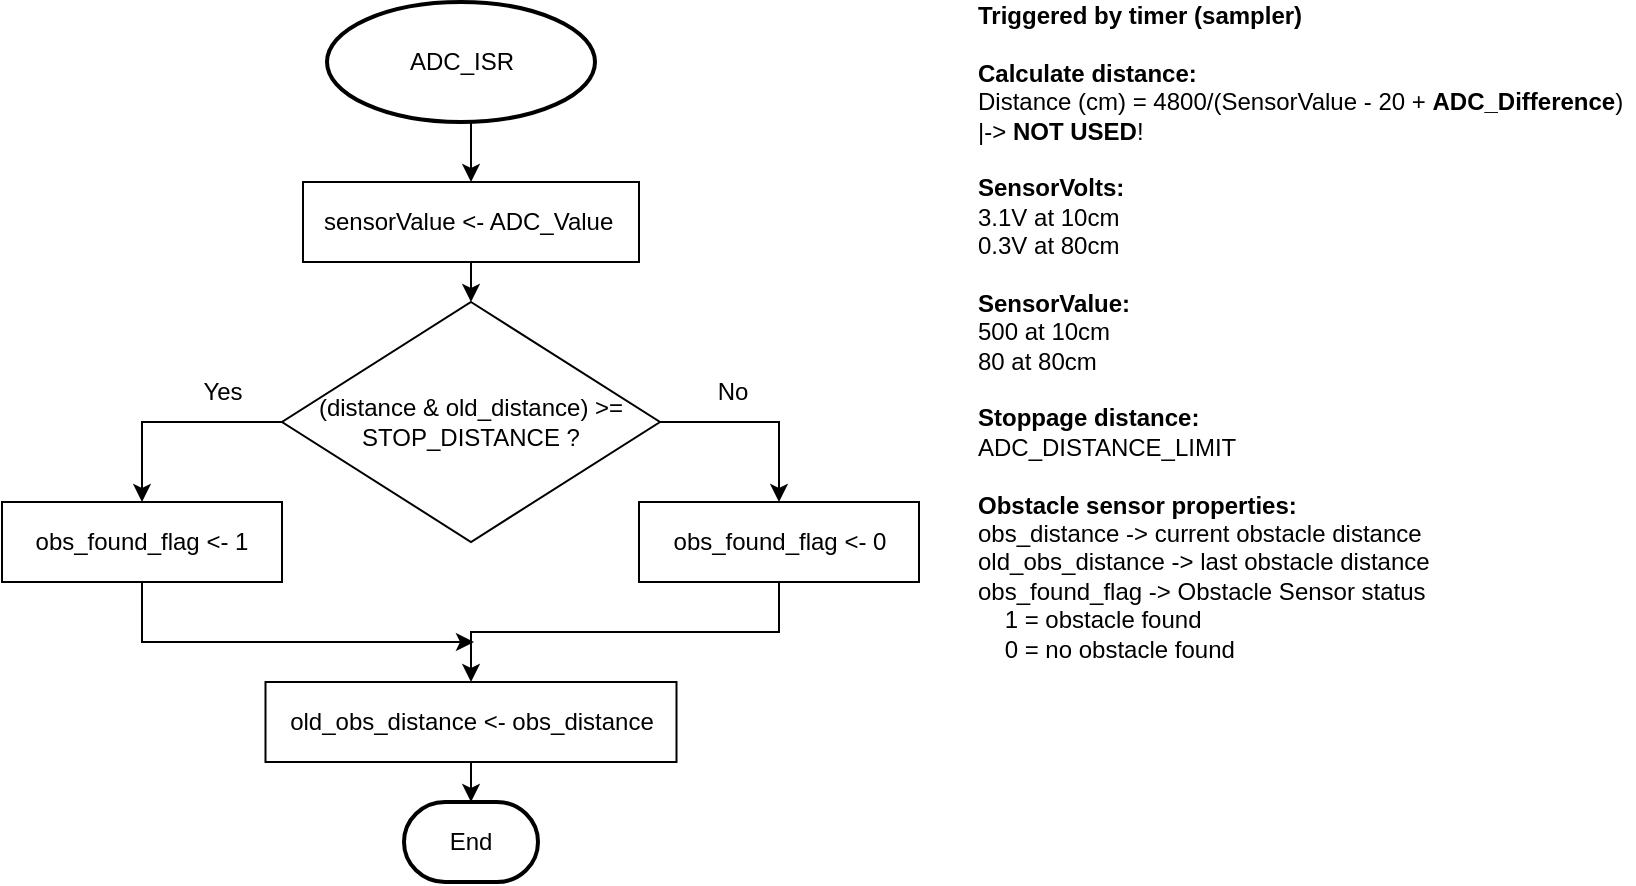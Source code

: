 <mxfile version="14.4.3" type="device" pages="2"><diagram id="zXB-QTWCgHjaD_UmHKEn" name="Obstacle Detector"><mxGraphModel dx="782" dy="537" grid="1" gridSize="10" guides="1" tooltips="1" connect="1" arrows="1" fold="1" page="1" pageScale="1" pageWidth="827" pageHeight="1169" math="0" shadow="0"><root><mxCell id="0"/><mxCell id="1" parent="0"/><mxCell id="hERgeJ6GIpc3N00d1zGr-1" value="&lt;b&gt;Triggered by timer (sampler)&lt;br&gt;&lt;br&gt;Calculate distance:&lt;br&gt;&lt;/b&gt;Distance (cm) = 4800/(SensorValue - 20 + &lt;b&gt;ADC_Difference&lt;/b&gt;)&lt;br&gt;|-&amp;gt; &lt;b&gt;NOT USED&lt;/b&gt;!&lt;br&gt;&lt;br&gt;&lt;b&gt;SensorVolts:&lt;/b&gt;&lt;br&gt;3.1V at 10cm&lt;br&gt;0.3V at 80cm&lt;br&gt;&lt;br&gt;&lt;b&gt;SensorValue:&lt;br&gt;&lt;/b&gt;500 at 10cm&lt;br&gt;80 at 80cm&lt;br&gt;&lt;br&gt;&lt;b&gt;Stoppage distance:&lt;/b&gt;&lt;br&gt;ADC_DISTANCE_LIMIT&lt;br&gt;&lt;br&gt;&lt;b&gt;Obstacle sensor properties:&lt;br&gt;&lt;/b&gt;&lt;span style=&quot;text-align: center&quot;&gt;obs_distance -&amp;gt; current obstacle distance&lt;br&gt;&lt;/span&gt;old_obs_distance -&amp;gt; last obstacle distance&lt;br&gt;obs_found_flag -&amp;gt; Obstacle Sensor status&lt;br&gt;&amp;nbsp; &amp;nbsp; 1 = obstacle found&lt;br&gt;&amp;nbsp; &amp;nbsp; 0 = no obstacle found" style="text;html=1;strokeColor=none;fillColor=none;align=left;verticalAlign=middle;whiteSpace=wrap;rounded=0;" parent="1" vertex="1"><mxGeometry x="497" y="20" width="330" height="330" as="geometry"/></mxCell><mxCell id="nv-L1YiCQC5NOXt7WnT0-2" style="edgeStyle=orthogonalEdgeStyle;rounded=0;orthogonalLoop=1;jettySize=auto;html=1;exitX=0.5;exitY=1;exitDx=0;exitDy=0;exitPerimeter=0;entryX=0.5;entryY=0;entryDx=0;entryDy=0;" edge="1" parent="1" source="hERgeJ6GIpc3N00d1zGr-2" target="nv-L1YiCQC5NOXt7WnT0-1"><mxGeometry relative="1" as="geometry"/></mxCell><mxCell id="hERgeJ6GIpc3N00d1zGr-2" value="ADC_ISR" style="strokeWidth=2;html=1;shape=mxgraph.flowchart.start_1;whiteSpace=wrap;" parent="1" vertex="1"><mxGeometry x="173.5" y="20" width="134" height="60" as="geometry"/></mxCell><mxCell id="hERgeJ6GIpc3N00d1zGr-11" style="edgeStyle=orthogonalEdgeStyle;rounded=0;orthogonalLoop=1;jettySize=auto;html=1;exitX=0;exitY=0.5;exitDx=0;exitDy=0;entryX=0.5;entryY=0;entryDx=0;entryDy=0;" parent="1" source="hERgeJ6GIpc3N00d1zGr-9" target="hERgeJ6GIpc3N00d1zGr-10" edge="1"><mxGeometry relative="1" as="geometry"/></mxCell><mxCell id="2HFQiW6q3KTfWursCWKJ-4" style="edgeStyle=orthogonalEdgeStyle;rounded=0;orthogonalLoop=1;jettySize=auto;html=1;exitX=1;exitY=0.5;exitDx=0;exitDy=0;entryX=0.5;entryY=0;entryDx=0;entryDy=0;" edge="1" parent="1" source="hERgeJ6GIpc3N00d1zGr-9" target="2HFQiW6q3KTfWursCWKJ-3"><mxGeometry relative="1" as="geometry"/></mxCell><mxCell id="hERgeJ6GIpc3N00d1zGr-9" value="(distance &amp;amp; old_distance) &amp;gt;=&lt;br&gt;&lt;div style=&quot;text-align: center&quot;&gt;&lt;span style=&quot;text-align: left&quot;&gt;STOP_DISTANCE&amp;nbsp;&lt;/span&gt;&lt;span style=&quot;text-align: left&quot;&gt;?&lt;/span&gt;&lt;/div&gt;" style="rhombus;whiteSpace=wrap;html=1;align=center;" parent="1" vertex="1"><mxGeometry x="151" y="170" width="189" height="120" as="geometry"/></mxCell><mxCell id="2HFQiW6q3KTfWursCWKJ-6" style="edgeStyle=orthogonalEdgeStyle;rounded=0;orthogonalLoop=1;jettySize=auto;html=1;exitX=0.5;exitY=1;exitDx=0;exitDy=0;" edge="1" parent="1" source="hERgeJ6GIpc3N00d1zGr-10"><mxGeometry relative="1" as="geometry"><mxPoint x="247" y="340" as="targetPoint"/><Array as="points"><mxPoint x="81" y="340"/></Array></mxGeometry></mxCell><mxCell id="hERgeJ6GIpc3N00d1zGr-10" value="obs_found_flag &amp;lt;- 1" style="rounded=0;whiteSpace=wrap;html=1;align=center;" parent="1" vertex="1"><mxGeometry x="11" y="270" width="140" height="40" as="geometry"/></mxCell><mxCell id="hERgeJ6GIpc3N00d1zGr-17" value="End" style="strokeWidth=2;html=1;shape=mxgraph.flowchart.terminator;whiteSpace=wrap;align=center;" parent="1" vertex="1"><mxGeometry x="212" y="420" width="67" height="40" as="geometry"/></mxCell><mxCell id="2HFQiW6q3KTfWursCWKJ-1" style="edgeStyle=orthogonalEdgeStyle;rounded=0;orthogonalLoop=1;jettySize=auto;html=1;exitX=0.5;exitY=1;exitDx=0;exitDy=0;entryX=0.5;entryY=0;entryDx=0;entryDy=0;" edge="1" parent="1" source="nv-L1YiCQC5NOXt7WnT0-1" target="hERgeJ6GIpc3N00d1zGr-9"><mxGeometry relative="1" as="geometry"/></mxCell><mxCell id="nv-L1YiCQC5NOXt7WnT0-1" value="sensorValue &amp;lt;- ADC_Value&amp;nbsp;" style="rounded=0;whiteSpace=wrap;html=1;" vertex="1" parent="1"><mxGeometry x="161.5" y="110" width="168" height="40" as="geometry"/></mxCell><mxCell id="nv-L1YiCQC5NOXt7WnT0-4" value="Yes" style="text;html=1;align=center;verticalAlign=middle;resizable=0;points=[];autosize=1;" vertex="1" parent="1"><mxGeometry x="105.5" y="205" width="30" height="20" as="geometry"/></mxCell><mxCell id="2HFQiW6q3KTfWursCWKJ-8" style="edgeStyle=orthogonalEdgeStyle;rounded=0;orthogonalLoop=1;jettySize=auto;html=1;exitX=0.5;exitY=1;exitDx=0;exitDy=0;entryX=0.5;entryY=0;entryDx=0;entryDy=0;entryPerimeter=0;" edge="1" parent="1" source="nv-L1YiCQC5NOXt7WnT0-6" target="hERgeJ6GIpc3N00d1zGr-17"><mxGeometry relative="1" as="geometry"/></mxCell><mxCell id="nv-L1YiCQC5NOXt7WnT0-6" value="old_obs_distance &amp;lt;- obs_distance" style="rounded=0;whiteSpace=wrap;html=1;" vertex="1" parent="1"><mxGeometry x="142.75" y="360" width="205.5" height="40" as="geometry"/></mxCell><mxCell id="nv-L1YiCQC5NOXt7WnT0-11" value="No" style="text;html=1;align=center;verticalAlign=middle;resizable=0;points=[];autosize=1;" vertex="1" parent="1"><mxGeometry x="360.5" y="205" width="30" height="20" as="geometry"/></mxCell><mxCell id="2HFQiW6q3KTfWursCWKJ-5" style="edgeStyle=orthogonalEdgeStyle;rounded=0;orthogonalLoop=1;jettySize=auto;html=1;exitX=0.5;exitY=1;exitDx=0;exitDy=0;entryX=0.5;entryY=0;entryDx=0;entryDy=0;" edge="1" parent="1" source="2HFQiW6q3KTfWursCWKJ-3" target="nv-L1YiCQC5NOXt7WnT0-6"><mxGeometry relative="1" as="geometry"/></mxCell><mxCell id="2HFQiW6q3KTfWursCWKJ-3" value="obs_found_flag &amp;lt;- 0" style="rounded=0;whiteSpace=wrap;html=1;align=center;" vertex="1" parent="1"><mxGeometry x="329.5" y="270" width="140" height="40" as="geometry"/></mxCell></root></mxGraphModel></diagram><diagram id="HIJ6S7eyiGiwDeMC7sjK" name="Room&amp;Cross Detector"><mxGraphModel dx="782" dy="537" grid="1" gridSize="10" guides="1" tooltips="1" connect="1" arrows="1" fold="1" page="1" pageScale="1" pageWidth="827" pageHeight="1169" math="0" shadow="0"><root><mxCell id="uiHFTxvmWlh4Egur9Vmh-0"/><mxCell id="uiHFTxvmWlh4Egur9Vmh-1" parent="uiHFTxvmWlh4Egur9Vmh-0"/><mxCell id="uiHFTxvmWlh4Egur9Vmh-2" style="edgeStyle=orthogonalEdgeStyle;rounded=0;orthogonalLoop=1;jettySize=auto;html=1;exitX=0.5;exitY=1;exitDx=0;exitDy=0;exitPerimeter=0;entryX=0.5;entryY=0;entryDx=0;entryDy=0;" edge="1" parent="uiHFTxvmWlh4Egur9Vmh-1" source="uiHFTxvmWlh4Egur9Vmh-3"><mxGeometry relative="1" as="geometry"><mxPoint x="382" y="160" as="targetPoint"/></mxGeometry></mxCell><mxCell id="uiHFTxvmWlh4Egur9Vmh-3" value="EXTI_ISR" style="strokeWidth=2;html=1;shape=mxgraph.flowchart.start_1;whiteSpace=wrap;" vertex="1" parent="uiHFTxvmWlh4Egur9Vmh-1"><mxGeometry x="300" y="40" width="164" height="60" as="geometry"/></mxCell><mxCell id="uiHFTxvmWlh4Egur9Vmh-7" value="&lt;b&gt;Triggered by PinA&lt;br&gt;&lt;br&gt;Sensors&lt;/b&gt;:&lt;br&gt;S1 || S8 (???)&lt;br&gt;&lt;br&gt;&lt;b&gt;Pins&lt;/b&gt;:&lt;br&gt;PinA (connected to QTR sensor)&lt;br&gt;PinB (connected to QTR sensor)&lt;br&gt;&lt;span&gt;&lt;br&gt;&lt;/span&gt;" style="text;html=1;align=left;verticalAlign=middle;resizable=0;points=[];autosize=1;" vertex="1" parent="uiHFTxvmWlh4Egur9Vmh-1"><mxGeometry x="540" y="25" width="190" height="130" as="geometry"/></mxCell><mxCell id="uiHFTxvmWlh4Egur9Vmh-8" value="End" style="strokeWidth=2;html=1;shape=mxgraph.flowchart.terminator;whiteSpace=wrap;" vertex="1" parent="uiHFTxvmWlh4Egur9Vmh-1"><mxGeometry x="343" y="390" width="78" height="40" as="geometry"/></mxCell><mxCell id="uiHFTxvmWlh4Egur9Vmh-11" style="edgeStyle=orthogonalEdgeStyle;rounded=0;orthogonalLoop=1;jettySize=auto;html=1;exitX=0.5;exitY=1;exitDx=0;exitDy=0;entryX=0.5;entryY=0;entryDx=0;entryDy=0;entryPerimeter=0;" edge="1" parent="uiHFTxvmWlh4Egur9Vmh-1" source="uiHFTxvmWlh4Egur9Vmh-12" target="uiHFTxvmWlh4Egur9Vmh-8"><mxGeometry relative="1" as="geometry"><Array as="points"><mxPoint x="261" y="360"/><mxPoint x="382" y="360"/></Array></mxGeometry></mxCell><mxCell id="uiHFTxvmWlh4Egur9Vmh-12" value="cross_found_flag &amp;lt;- 1" style="rounded=0;whiteSpace=wrap;html=1;align=center;" vertex="1" parent="uiHFTxvmWlh4Egur9Vmh-1"><mxGeometry x="191" y="260" width="140" height="40" as="geometry"/></mxCell><mxCell id="uiHFTxvmWlh4Egur9Vmh-13" style="edgeStyle=orthogonalEdgeStyle;rounded=0;orthogonalLoop=1;jettySize=auto;html=1;exitX=0;exitY=0.5;exitDx=0;exitDy=0;entryX=0.5;entryY=0;entryDx=0;entryDy=0;" edge="1" parent="uiHFTxvmWlh4Egur9Vmh-1" source="uiHFTxvmWlh4Egur9Vmh-15" target="uiHFTxvmWlh4Egur9Vmh-12"><mxGeometry relative="1" as="geometry"/></mxCell><mxCell id="uiHFTxvmWlh4Egur9Vmh-14" style="edgeStyle=orthogonalEdgeStyle;rounded=0;orthogonalLoop=1;jettySize=auto;html=1;exitX=1;exitY=0.5;exitDx=0;exitDy=0;" edge="1" parent="uiHFTxvmWlh4Egur9Vmh-1" source="uiHFTxvmWlh4Egur9Vmh-15" target="uiHFTxvmWlh4Egur9Vmh-18"><mxGeometry relative="1" as="geometry"/></mxCell><mxCell id="uiHFTxvmWlh4Egur9Vmh-15" value="PinB = 1&lt;br&gt;?" style="rhombus;whiteSpace=wrap;html=1;" vertex="1" parent="uiHFTxvmWlh4Egur9Vmh-1"><mxGeometry x="320.75" y="160" width="121.5" height="80" as="geometry"/></mxCell><mxCell id="uiHFTxvmWlh4Egur9Vmh-16" value="Yes" style="text;html=1;align=center;verticalAlign=middle;resizable=0;points=[];autosize=1;" vertex="1" parent="uiHFTxvmWlh4Egur9Vmh-1"><mxGeometry x="271" y="180" width="40" height="20" as="geometry"/></mxCell><mxCell id="uiHFTxvmWlh4Egur9Vmh-17" style="edgeStyle=orthogonalEdgeStyle;rounded=0;orthogonalLoop=1;jettySize=auto;html=1;exitX=0.5;exitY=1;exitDx=0;exitDy=0;" edge="1" parent="uiHFTxvmWlh4Egur9Vmh-1" source="uiHFTxvmWlh4Egur9Vmh-18"><mxGeometry relative="1" as="geometry"><mxPoint x="380" y="360" as="targetPoint"/><Array as="points"><mxPoint x="503" y="360"/></Array></mxGeometry></mxCell><mxCell id="uiHFTxvmWlh4Egur9Vmh-18" value="room_found_flag &amp;lt;- 1" style="rounded=0;whiteSpace=wrap;html=1;align=center;" vertex="1" parent="uiHFTxvmWlh4Egur9Vmh-1"><mxGeometry x="433" y="260" width="140" height="40" as="geometry"/></mxCell><mxCell id="uiHFTxvmWlh4Egur9Vmh-19" value="No" style="text;html=1;align=center;verticalAlign=middle;resizable=0;points=[];autosize=1;" vertex="1" parent="uiHFTxvmWlh4Egur9Vmh-1"><mxGeometry x="464" y="180" width="30" height="20" as="geometry"/></mxCell></root></mxGraphModel></diagram></mxfile>